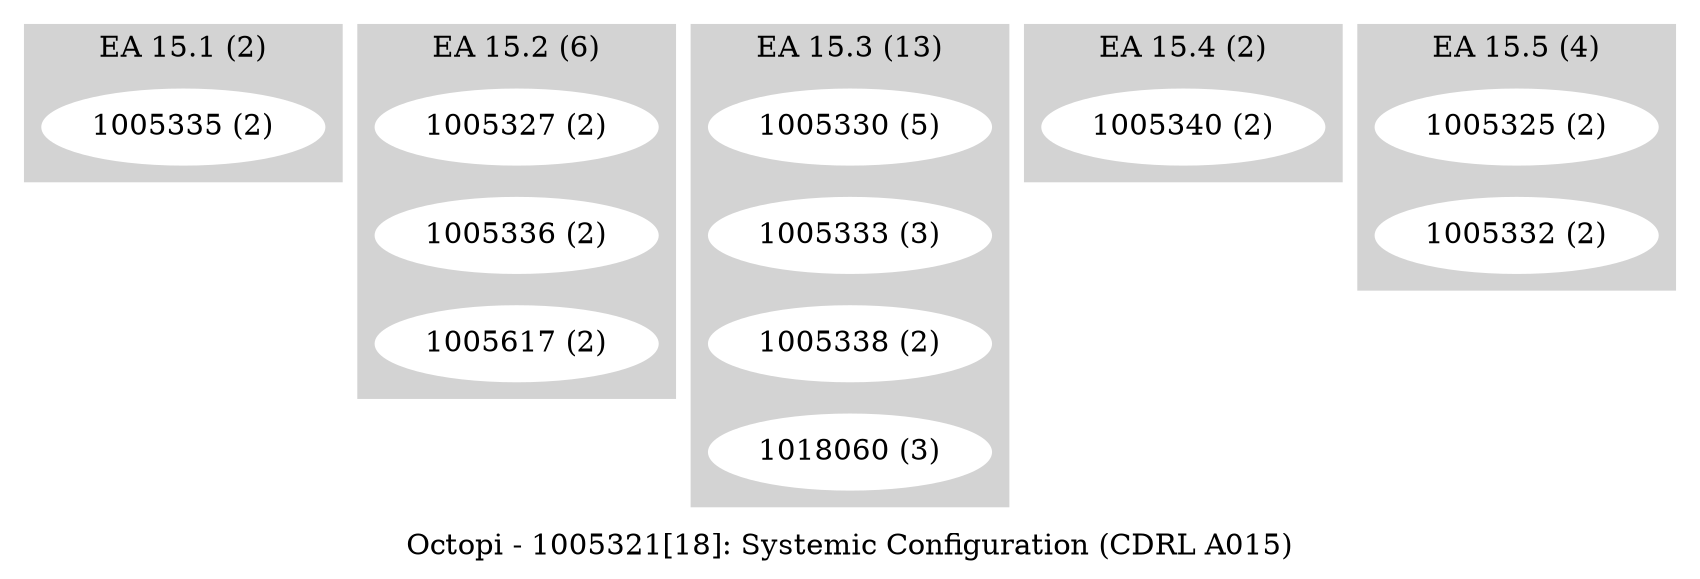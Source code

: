 digraph G {
    label = "Octopi - 1005321[18]: Systemic Configuration (CDRL A015)";
    ranksep = .1
    subgraph cluster_1 {
        style=filled;
        color=lightgrey;
        node [style=filled,color=white];
        "1005335 (2)"
        ;
        label = "EA 15.1 (2)";
    }
    subgraph cluster_2 {
        style=filled;
        color=lightgrey;
        node [style=filled,color=white];
        "1005327 (2)" ->       
        "1005336 (2)" ->       
        "1005617 (2)"
        [style=invis];
        label = "EA 15.2 (6)";
    }
    subgraph cluster_3 {
        style=filled;
        color=lightgrey;
        node [style=filled,color=white];
        "1005330 (5)" ->       
        "1005333 (3)" ->       
        "1005338 (2)" ->       
        "1018060 (3)"
        [style=invis];
        label = "EA 15.3 (13)";
    }
    subgraph cluster_4 {
        style=filled;
        color=lightgrey;
        node [style=filled,color=white];
        "1005340 (2)"
        ;
        label = "EA 15.4 (2)";
    }
    subgraph cluster_5 {
        style=filled;
        color=lightgrey;
        node [style=filled,color=white];
        "1005325 (2)" ->       
        "1005332 (2)"
        [style=invis];
        label = "EA 15.5 (4)";
    }
}
